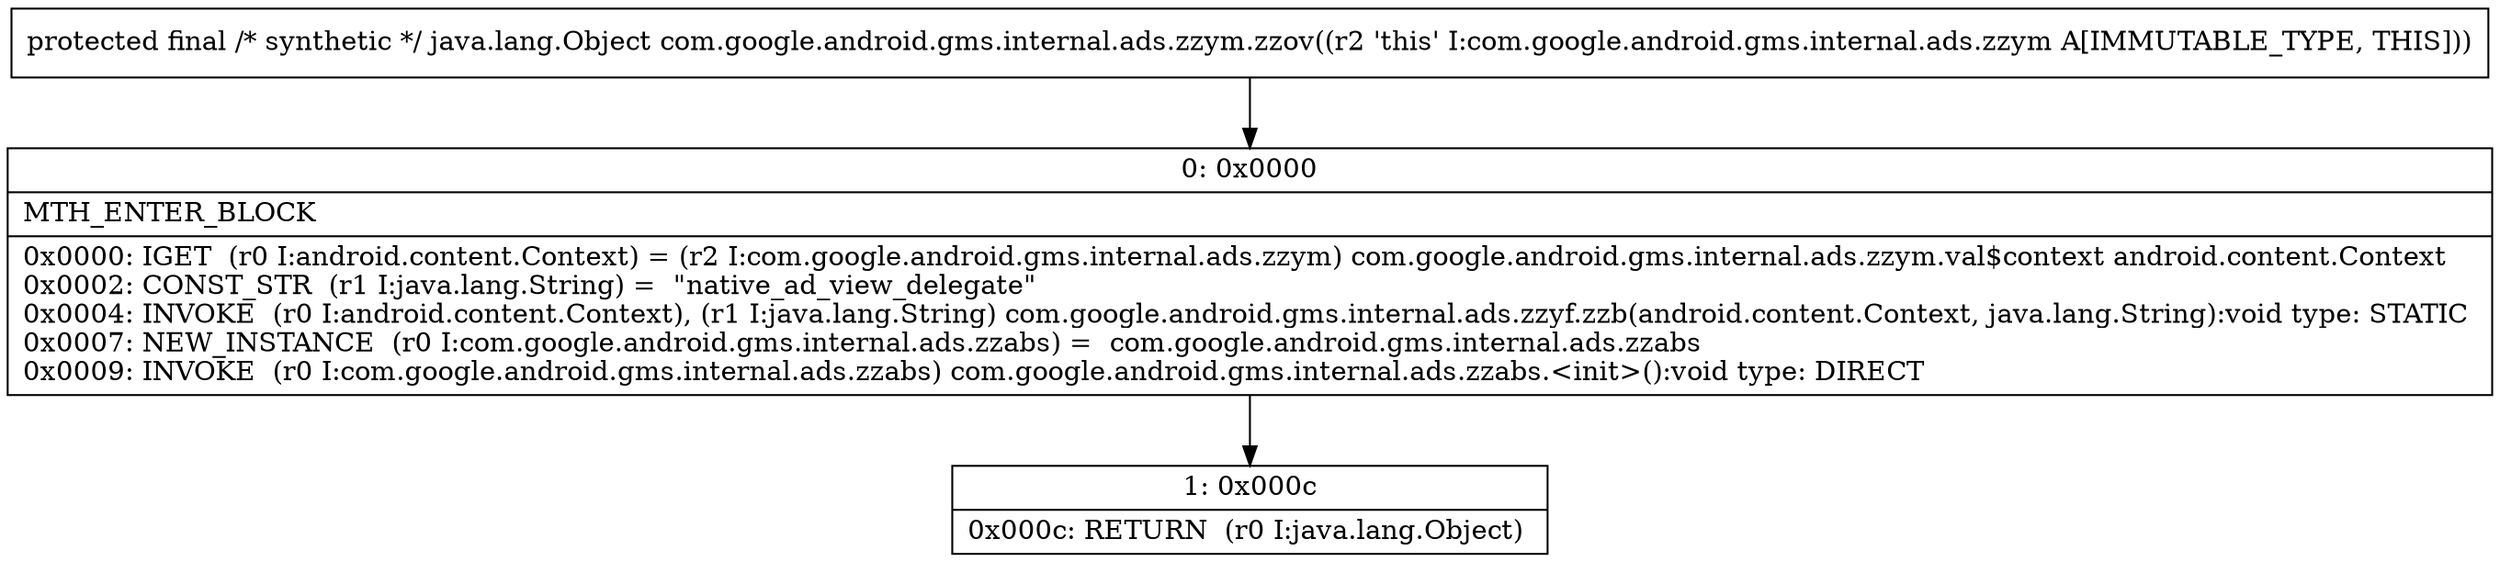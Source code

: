 digraph "CFG forcom.google.android.gms.internal.ads.zzym.zzov()Ljava\/lang\/Object;" {
Node_0 [shape=record,label="{0\:\ 0x0000|MTH_ENTER_BLOCK\l|0x0000: IGET  (r0 I:android.content.Context) = (r2 I:com.google.android.gms.internal.ads.zzym) com.google.android.gms.internal.ads.zzym.val$context android.content.Context \l0x0002: CONST_STR  (r1 I:java.lang.String) =  \"native_ad_view_delegate\" \l0x0004: INVOKE  (r0 I:android.content.Context), (r1 I:java.lang.String) com.google.android.gms.internal.ads.zzyf.zzb(android.content.Context, java.lang.String):void type: STATIC \l0x0007: NEW_INSTANCE  (r0 I:com.google.android.gms.internal.ads.zzabs) =  com.google.android.gms.internal.ads.zzabs \l0x0009: INVOKE  (r0 I:com.google.android.gms.internal.ads.zzabs) com.google.android.gms.internal.ads.zzabs.\<init\>():void type: DIRECT \l}"];
Node_1 [shape=record,label="{1\:\ 0x000c|0x000c: RETURN  (r0 I:java.lang.Object) \l}"];
MethodNode[shape=record,label="{protected final \/* synthetic *\/ java.lang.Object com.google.android.gms.internal.ads.zzym.zzov((r2 'this' I:com.google.android.gms.internal.ads.zzym A[IMMUTABLE_TYPE, THIS])) }"];
MethodNode -> Node_0;
Node_0 -> Node_1;
}


